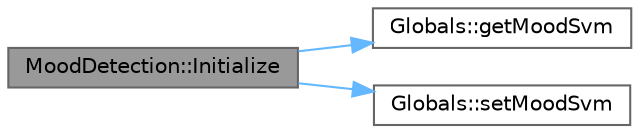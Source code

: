 digraph "MoodDetection::Initialize"
{
 // LATEX_PDF_SIZE
  bgcolor="transparent";
  edge [fontname=Helvetica,fontsize=10,labelfontname=Helvetica,labelfontsize=10];
  node [fontname=Helvetica,fontsize=10,shape=box,height=0.2,width=0.4];
  rankdir="LR";
  Node1 [label="MoodDetection::Initialize",height=0.2,width=0.4,color="gray40", fillcolor="grey60", style="filled", fontcolor="black",tooltip=" "];
  Node1 -> Node2 [color="steelblue1",style="solid"];
  Node2 [label="Globals::getMoodSvm",height=0.2,width=0.4,color="grey40", fillcolor="white", style="filled",URL="$class_globals.html#a6175ae15868ba84a14fd1cf1823d8dbd",tooltip=" "];
  Node1 -> Node3 [color="steelblue1",style="solid"];
  Node3 [label="Globals::setMoodSvm",height=0.2,width=0.4,color="grey40", fillcolor="white", style="filled",URL="$class_globals.html#a7e9e2b31d0484acc038684bd8aceff1a",tooltip=" "];
}
